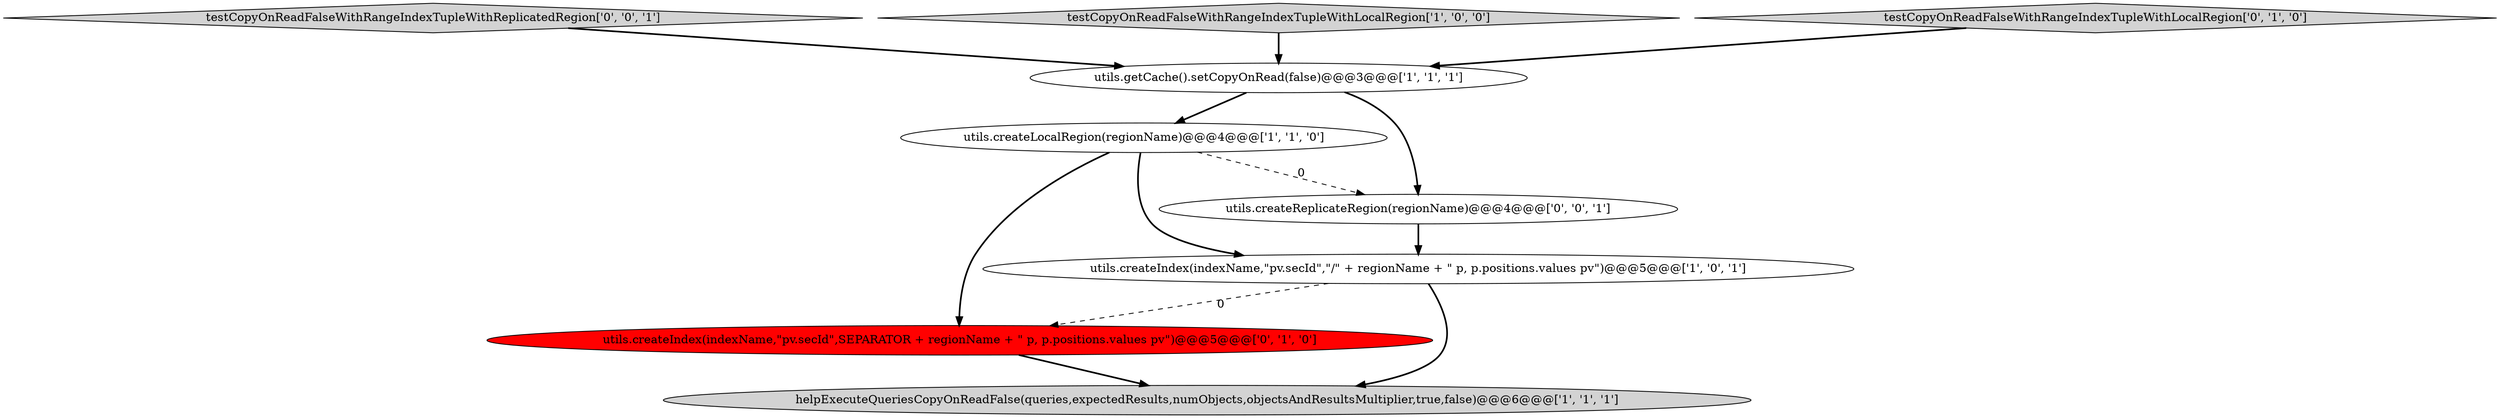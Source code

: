 digraph {
4 [style = filled, label = "utils.getCache().setCopyOnRead(false)@@@3@@@['1', '1', '1']", fillcolor = white, shape = ellipse image = "AAA0AAABBB1BBB"];
1 [style = filled, label = "utils.createIndex(indexName,\"pv.secId\",\"/\" + regionName + \" p, p.positions.values pv\")@@@5@@@['1', '0', '1']", fillcolor = white, shape = ellipse image = "AAA0AAABBB1BBB"];
0 [style = filled, label = "utils.createLocalRegion(regionName)@@@4@@@['1', '1', '0']", fillcolor = white, shape = ellipse image = "AAA0AAABBB1BBB"];
8 [style = filled, label = "utils.createReplicateRegion(regionName)@@@4@@@['0', '0', '1']", fillcolor = white, shape = ellipse image = "AAA0AAABBB3BBB"];
7 [style = filled, label = "testCopyOnReadFalseWithRangeIndexTupleWithReplicatedRegion['0', '0', '1']", fillcolor = lightgray, shape = diamond image = "AAA0AAABBB3BBB"];
5 [style = filled, label = "utils.createIndex(indexName,\"pv.secId\",SEPARATOR + regionName + \" p, p.positions.values pv\")@@@5@@@['0', '1', '0']", fillcolor = red, shape = ellipse image = "AAA1AAABBB2BBB"];
2 [style = filled, label = "helpExecuteQueriesCopyOnReadFalse(queries,expectedResults,numObjects,objectsAndResultsMultiplier,true,false)@@@6@@@['1', '1', '1']", fillcolor = lightgray, shape = ellipse image = "AAA0AAABBB1BBB"];
3 [style = filled, label = "testCopyOnReadFalseWithRangeIndexTupleWithLocalRegion['1', '0', '0']", fillcolor = lightgray, shape = diamond image = "AAA0AAABBB1BBB"];
6 [style = filled, label = "testCopyOnReadFalseWithRangeIndexTupleWithLocalRegion['0', '1', '0']", fillcolor = lightgray, shape = diamond image = "AAA0AAABBB2BBB"];
8->1 [style = bold, label=""];
4->8 [style = bold, label=""];
6->4 [style = bold, label=""];
0->8 [style = dashed, label="0"];
5->2 [style = bold, label=""];
1->2 [style = bold, label=""];
1->5 [style = dashed, label="0"];
7->4 [style = bold, label=""];
3->4 [style = bold, label=""];
0->1 [style = bold, label=""];
4->0 [style = bold, label=""];
0->5 [style = bold, label=""];
}
